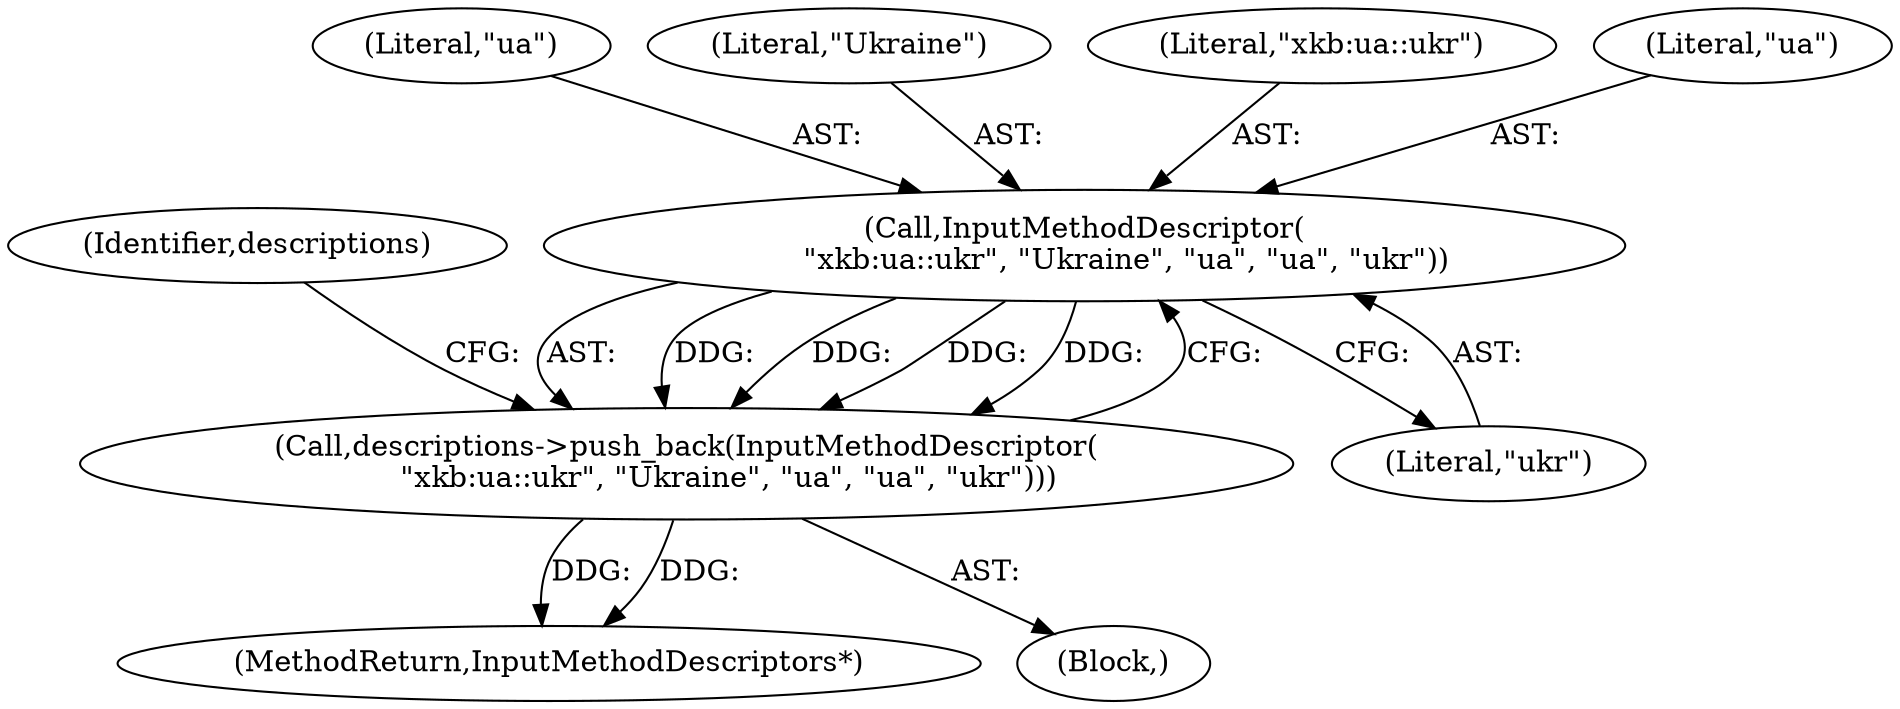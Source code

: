 digraph "1_Chrome_dc7b094a338c6c521f918f478e993f0f74bbea0d_12@del" {
"1000573" [label="(Call,InputMethodDescriptor(\n         \"xkb:ua::ukr\", \"Ukraine\", \"ua\", \"ua\", \"ukr\"))"];
"1000572" [label="(Call,descriptions->push_back(InputMethodDescriptor(\n         \"xkb:ua::ukr\", \"Ukraine\", \"ua\", \"ua\", \"ukr\")))"];
"1000581" [label="(MethodReturn,InputMethodDescriptors*)"];
"1000573" [label="(Call,InputMethodDescriptor(\n         \"xkb:ua::ukr\", \"Ukraine\", \"ua\", \"ua\", \"ukr\"))"];
"1000578" [label="(Literal,\"ukr\")"];
"1000580" [label="(Identifier,descriptions)"];
"1000576" [label="(Literal,\"ua\")"];
"1000572" [label="(Call,descriptions->push_back(InputMethodDescriptor(\n         \"xkb:ua::ukr\", \"Ukraine\", \"ua\", \"ua\", \"ukr\")))"];
"1000575" [label="(Literal,\"Ukraine\")"];
"1000574" [label="(Literal,\"xkb:ua::ukr\")"];
"1000577" [label="(Literal,\"ua\")"];
"1000101" [label="(Block,)"];
"1000573" -> "1000572"  [label="AST: "];
"1000573" -> "1000578"  [label="CFG: "];
"1000574" -> "1000573"  [label="AST: "];
"1000575" -> "1000573"  [label="AST: "];
"1000576" -> "1000573"  [label="AST: "];
"1000577" -> "1000573"  [label="AST: "];
"1000578" -> "1000573"  [label="AST: "];
"1000572" -> "1000573"  [label="CFG: "];
"1000573" -> "1000572"  [label="DDG: "];
"1000573" -> "1000572"  [label="DDG: "];
"1000573" -> "1000572"  [label="DDG: "];
"1000573" -> "1000572"  [label="DDG: "];
"1000572" -> "1000101"  [label="AST: "];
"1000580" -> "1000572"  [label="CFG: "];
"1000572" -> "1000581"  [label="DDG: "];
"1000572" -> "1000581"  [label="DDG: "];
}
